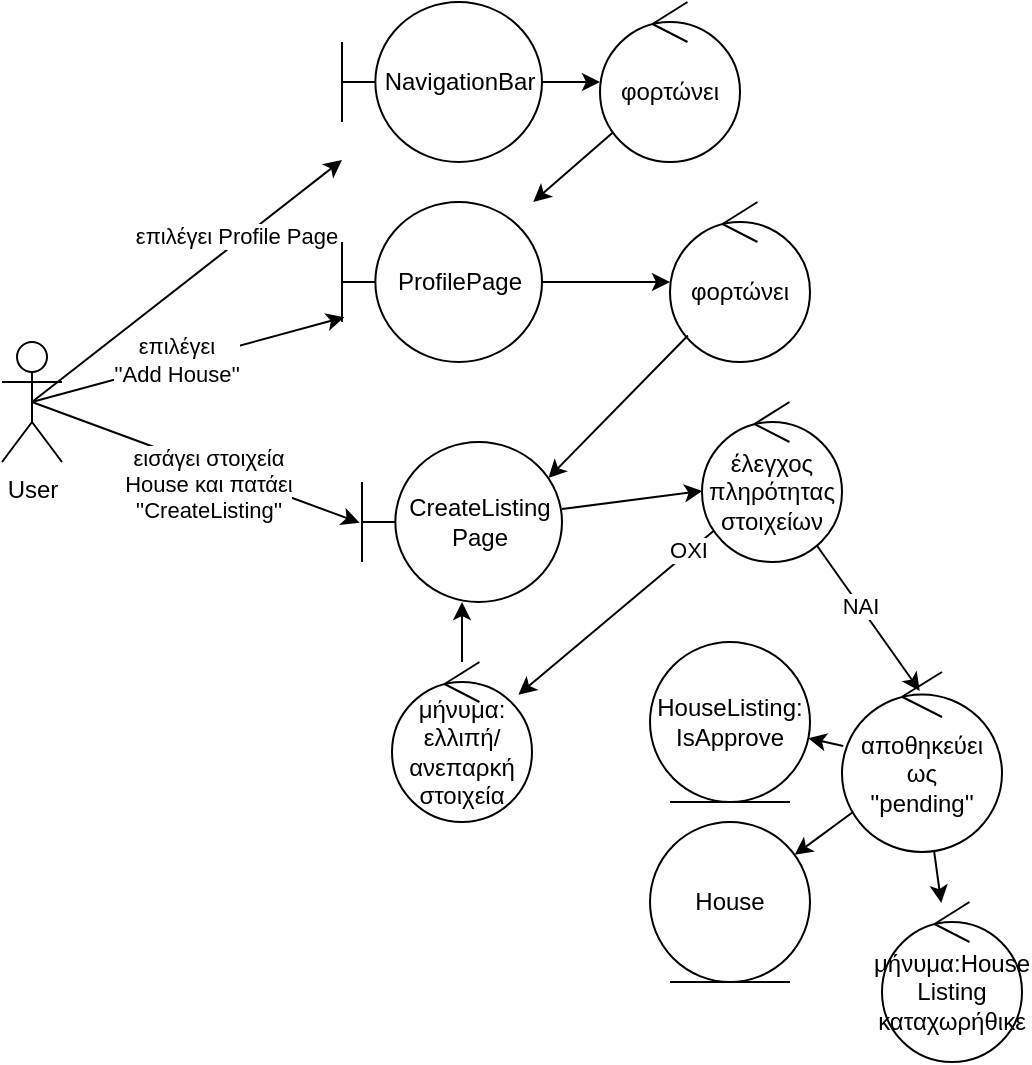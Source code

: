<mxfile version="27.0.2">
  <diagram name="Page-1" id="gA3G4DaGv4zulem_oDaO">
    <mxGraphModel dx="517" dy="645" grid="1" gridSize="10" guides="1" tooltips="1" connect="1" arrows="1" fold="1" page="1" pageScale="1" pageWidth="827" pageHeight="1169" math="0" shadow="0">
      <root>
        <mxCell id="0" />
        <mxCell id="1" parent="0" />
        <mxCell id="Scl-Rc-_g2JWEkUubuvL-7" style="rounded=0;orthogonalLoop=1;jettySize=auto;html=1;exitX=0.5;exitY=0.5;exitDx=0;exitDy=0;exitPerimeter=0;entryX=0.012;entryY=0.72;entryDx=0;entryDy=0;entryPerimeter=0;" parent="1" source="Scl-Rc-_g2JWEkUubuvL-1" target="Scl-Rc-_g2JWEkUubuvL-4" edge="1">
          <mxGeometry relative="1" as="geometry" />
        </mxCell>
        <mxCell id="Scl-Rc-_g2JWEkUubuvL-8" value="επιλέγει&lt;div&gt;&#39;&#39;Add House&#39;&#39;&lt;/div&gt;" style="edgeLabel;html=1;align=center;verticalAlign=middle;resizable=0;points=[];" parent="Scl-Rc-_g2JWEkUubuvL-7" vertex="1" connectable="0">
          <mxGeometry x="-0.074" y="2" relative="1" as="geometry">
            <mxPoint as="offset" />
          </mxGeometry>
        </mxCell>
        <mxCell id="UjbLKiBEOfqTgbBrBOKW-2" style="rounded=0;orthogonalLoop=1;jettySize=auto;html=1;exitX=0.5;exitY=0.5;exitDx=0;exitDy=0;exitPerimeter=0;" parent="1" source="Scl-Rc-_g2JWEkUubuvL-1" target="UjbLKiBEOfqTgbBrBOKW-1" edge="1">
          <mxGeometry relative="1" as="geometry" />
        </mxCell>
        <mxCell id="UjbLKiBEOfqTgbBrBOKW-6" value="επιλέγει Profile Page" style="edgeLabel;html=1;align=center;verticalAlign=middle;resizable=0;points=[];" parent="UjbLKiBEOfqTgbBrBOKW-2" vertex="1" connectable="0">
          <mxGeometry x="0.337" y="3" relative="1" as="geometry">
            <mxPoint as="offset" />
          </mxGeometry>
        </mxCell>
        <mxCell id="Scl-Rc-_g2JWEkUubuvL-1" value="User" style="shape=umlActor;verticalLabelPosition=bottom;verticalAlign=top;html=1;outlineConnect=0;" parent="1" vertex="1">
          <mxGeometry x="80" y="190" width="30" height="60" as="geometry" />
        </mxCell>
        <mxCell id="Scl-Rc-_g2JWEkUubuvL-9" value="" style="edgeStyle=orthogonalEdgeStyle;rounded=0;orthogonalLoop=1;jettySize=auto;html=1;" parent="1" source="Scl-Rc-_g2JWEkUubuvL-4" target="Scl-Rc-_g2JWEkUubuvL-5" edge="1">
          <mxGeometry relative="1" as="geometry" />
        </mxCell>
        <mxCell id="Scl-Rc-_g2JWEkUubuvL-4" value="ProfilePage" style="shape=umlBoundary;whiteSpace=wrap;html=1;" parent="1" vertex="1">
          <mxGeometry x="250" y="120" width="100" height="80" as="geometry" />
        </mxCell>
        <mxCell id="Scl-Rc-_g2JWEkUubuvL-5" value="φορτώνει" style="ellipse;shape=umlControl;whiteSpace=wrap;html=1;" parent="1" vertex="1">
          <mxGeometry x="414" y="120" width="70" height="80" as="geometry" />
        </mxCell>
        <mxCell id="Scl-Rc-_g2JWEkUubuvL-6" value="HouseListing:&lt;div&gt;IsApprove&lt;/div&gt;" style="ellipse;shape=umlEntity;whiteSpace=wrap;html=1;" parent="1" vertex="1">
          <mxGeometry x="404" y="340" width="80" height="80" as="geometry" />
        </mxCell>
        <mxCell id="Scl-Rc-_g2JWEkUubuvL-17" value="" style="edgeStyle=none;rounded=0;orthogonalLoop=1;jettySize=auto;html=1;" parent="1" source="Scl-Rc-_g2JWEkUubuvL-10" target="Scl-Rc-_g2JWEkUubuvL-16" edge="1">
          <mxGeometry relative="1" as="geometry" />
        </mxCell>
        <mxCell id="Scl-Rc-_g2JWEkUubuvL-10" value="CreateListing&lt;div&gt;Page&lt;/div&gt;" style="shape=umlBoundary;whiteSpace=wrap;html=1;" parent="1" vertex="1">
          <mxGeometry x="260" y="240" width="100" height="80" as="geometry" />
        </mxCell>
        <mxCell id="Scl-Rc-_g2JWEkUubuvL-12" style="edgeStyle=none;rounded=0;orthogonalLoop=1;jettySize=auto;html=1;entryX=0.932;entryY=0.225;entryDx=0;entryDy=0;entryPerimeter=0;" parent="1" source="Scl-Rc-_g2JWEkUubuvL-5" target="Scl-Rc-_g2JWEkUubuvL-10" edge="1">
          <mxGeometry relative="1" as="geometry" />
        </mxCell>
        <mxCell id="Scl-Rc-_g2JWEkUubuvL-13" style="edgeStyle=none;rounded=0;orthogonalLoop=1;jettySize=auto;html=1;exitX=0.5;exitY=0.5;exitDx=0;exitDy=0;exitPerimeter=0;entryX=-0.012;entryY=0.505;entryDx=0;entryDy=0;entryPerimeter=0;" parent="1" source="Scl-Rc-_g2JWEkUubuvL-1" target="Scl-Rc-_g2JWEkUubuvL-10" edge="1">
          <mxGeometry relative="1" as="geometry" />
        </mxCell>
        <mxCell id="Scl-Rc-_g2JWEkUubuvL-15" value="εισάγει στοιχεία&lt;div&gt;&lt;span style=&quot;background-color: light-dark(#ffffff, var(--ge-dark-color, #121212)); color: light-dark(rgb(0, 0, 0), rgb(255, 255, 255));&quot;&gt;House και πατάει&lt;/span&gt;&lt;/div&gt;&lt;div&gt;&#39;&#39;CreateListing&#39;&#39;&lt;/div&gt;" style="edgeLabel;html=1;align=center;verticalAlign=middle;resizable=0;points=[];" parent="Scl-Rc-_g2JWEkUubuvL-13" vertex="1" connectable="0">
          <mxGeometry x="-0.077" y="3" relative="1" as="geometry">
            <mxPoint x="11" y="16" as="offset" />
          </mxGeometry>
        </mxCell>
        <mxCell id="Scl-Rc-_g2JWEkUubuvL-20" value="" style="edgeStyle=none;rounded=0;orthogonalLoop=1;jettySize=auto;html=1;entryX=0.486;entryY=0.105;entryDx=0;entryDy=0;entryPerimeter=0;" parent="1" source="Scl-Rc-_g2JWEkUubuvL-16" target="Scl-Rc-_g2JWEkUubuvL-19" edge="1">
          <mxGeometry relative="1" as="geometry" />
        </mxCell>
        <mxCell id="eRY7YnzZWBRw1m4i1y4f-1" value="ΝΑΙ" style="edgeLabel;html=1;align=center;verticalAlign=middle;resizable=0;points=[];" parent="Scl-Rc-_g2JWEkUubuvL-20" vertex="1" connectable="0">
          <mxGeometry x="-0.158" relative="1" as="geometry">
            <mxPoint as="offset" />
          </mxGeometry>
        </mxCell>
        <mxCell id="eRY7YnzZWBRw1m4i1y4f-4" style="rounded=0;orthogonalLoop=1;jettySize=auto;html=1;" parent="1" source="Scl-Rc-_g2JWEkUubuvL-16" target="eRY7YnzZWBRw1m4i1y4f-2" edge="1">
          <mxGeometry relative="1" as="geometry" />
        </mxCell>
        <mxCell id="eRY7YnzZWBRw1m4i1y4f-8" value="ΟΧΙ" style="edgeLabel;html=1;align=center;verticalAlign=middle;resizable=0;points=[];" parent="eRY7YnzZWBRw1m4i1y4f-4" vertex="1" connectable="0">
          <mxGeometry x="-0.726" y="-1" relative="1" as="geometry">
            <mxPoint as="offset" />
          </mxGeometry>
        </mxCell>
        <mxCell id="Scl-Rc-_g2JWEkUubuvL-16" value="έλεγχος&lt;div&gt;πληρότητας&lt;/div&gt;&lt;div&gt;στοιχείων&lt;/div&gt;" style="ellipse;shape=umlControl;whiteSpace=wrap;html=1;" parent="1" vertex="1">
          <mxGeometry x="430" y="220" width="70" height="80" as="geometry" />
        </mxCell>
        <mxCell id="Scl-Rc-_g2JWEkUubuvL-25" style="edgeStyle=none;rounded=0;orthogonalLoop=1;jettySize=auto;html=1;" parent="1" source="Scl-Rc-_g2JWEkUubuvL-19" target="Scl-Rc-_g2JWEkUubuvL-6" edge="1">
          <mxGeometry relative="1" as="geometry" />
        </mxCell>
        <mxCell id="eRY7YnzZWBRw1m4i1y4f-11" style="rounded=0;orthogonalLoop=1;jettySize=auto;html=1;" parent="1" source="Scl-Rc-_g2JWEkUubuvL-19" target="eRY7YnzZWBRw1m4i1y4f-12" edge="1">
          <mxGeometry relative="1" as="geometry">
            <mxPoint x="561.429" y="500" as="targetPoint" />
          </mxGeometry>
        </mxCell>
        <mxCell id="HSUnpXJTitj-2lVBH1F4-2" value="" style="rounded=0;orthogonalLoop=1;jettySize=auto;html=1;" edge="1" parent="1" source="Scl-Rc-_g2JWEkUubuvL-19" target="HSUnpXJTitj-2lVBH1F4-1">
          <mxGeometry relative="1" as="geometry" />
        </mxCell>
        <mxCell id="Scl-Rc-_g2JWEkUubuvL-19" value="αποθηκεύει&lt;div&gt;ως&lt;/div&gt;&lt;div&gt;&#39;&#39;pending&#39;&#39;&lt;/div&gt;" style="ellipse;shape=umlControl;whiteSpace=wrap;html=1;" parent="1" vertex="1">
          <mxGeometry x="500" y="355" width="80" height="90" as="geometry" />
        </mxCell>
        <mxCell id="UjbLKiBEOfqTgbBrBOKW-4" value="" style="edgeStyle=orthogonalEdgeStyle;rounded=0;orthogonalLoop=1;jettySize=auto;html=1;" parent="1" source="UjbLKiBEOfqTgbBrBOKW-1" target="UjbLKiBEOfqTgbBrBOKW-3" edge="1">
          <mxGeometry relative="1" as="geometry" />
        </mxCell>
        <mxCell id="UjbLKiBEOfqTgbBrBOKW-1" value="NavigationBar" style="shape=umlBoundary;whiteSpace=wrap;html=1;" parent="1" vertex="1">
          <mxGeometry x="250" y="20" width="100" height="80" as="geometry" />
        </mxCell>
        <mxCell id="UjbLKiBEOfqTgbBrBOKW-5" style="rounded=0;orthogonalLoop=1;jettySize=auto;html=1;" parent="1" source="UjbLKiBEOfqTgbBrBOKW-3" target="Scl-Rc-_g2JWEkUubuvL-4" edge="1">
          <mxGeometry relative="1" as="geometry" />
        </mxCell>
        <mxCell id="UjbLKiBEOfqTgbBrBOKW-3" value="φορτώνει" style="ellipse;shape=umlControl;whiteSpace=wrap;html=1;" parent="1" vertex="1">
          <mxGeometry x="379" y="20" width="70" height="80" as="geometry" />
        </mxCell>
        <mxCell id="eRY7YnzZWBRw1m4i1y4f-7" style="rounded=0;orthogonalLoop=1;jettySize=auto;html=1;" parent="1" source="eRY7YnzZWBRw1m4i1y4f-2" target="Scl-Rc-_g2JWEkUubuvL-10" edge="1">
          <mxGeometry relative="1" as="geometry" />
        </mxCell>
        <mxCell id="eRY7YnzZWBRw1m4i1y4f-2" value="μήνυμα:&lt;div&gt;ελλιπή/ανεπαρκή στοιχεία&lt;/div&gt;" style="ellipse;shape=umlControl;whiteSpace=wrap;html=1;" parent="1" vertex="1">
          <mxGeometry x="275" y="350" width="70" height="80" as="geometry" />
        </mxCell>
        <mxCell id="eRY7YnzZWBRw1m4i1y4f-12" value="House" style="ellipse;shape=umlEntity;whiteSpace=wrap;html=1;" parent="1" vertex="1">
          <mxGeometry x="404" y="430" width="80" height="80" as="geometry" />
        </mxCell>
        <mxCell id="HSUnpXJTitj-2lVBH1F4-1" value="μήνυμα:House Listing καταχωρήθικε" style="ellipse;shape=umlControl;whiteSpace=wrap;html=1;" vertex="1" parent="1">
          <mxGeometry x="520" y="470" width="70" height="80" as="geometry" />
        </mxCell>
      </root>
    </mxGraphModel>
  </diagram>
</mxfile>
